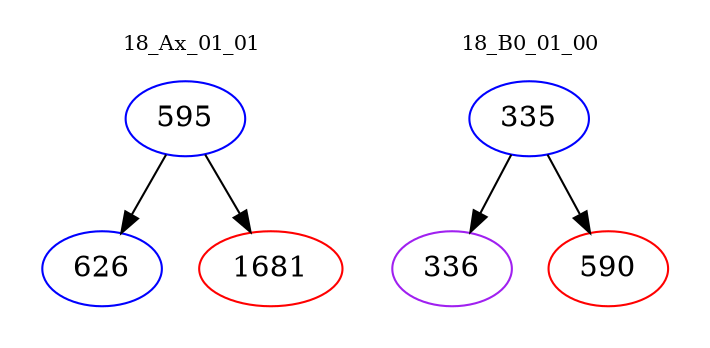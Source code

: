 digraph{
subgraph cluster_0 {
color = white
label = "18_Ax_01_01";
fontsize=10;
T0_595 [label="595", color="blue"]
T0_595 -> T0_626 [color="black"]
T0_626 [label="626", color="blue"]
T0_595 -> T0_1681 [color="black"]
T0_1681 [label="1681", color="red"]
}
subgraph cluster_1 {
color = white
label = "18_B0_01_00";
fontsize=10;
T1_335 [label="335", color="blue"]
T1_335 -> T1_336 [color="black"]
T1_336 [label="336", color="purple"]
T1_335 -> T1_590 [color="black"]
T1_590 [label="590", color="red"]
}
}
